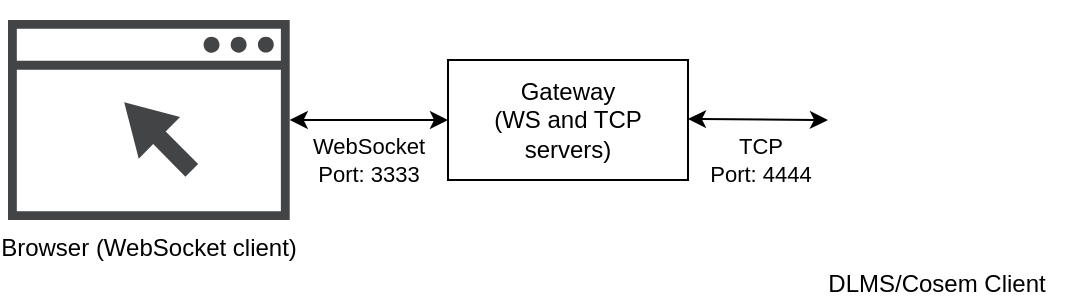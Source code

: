 <mxfile version="26.0.12">
  <diagram name="Page-1" id="1m2jZBPJEzqUt8Nwj3hK">
    <mxGraphModel dx="1283" dy="704" grid="1" gridSize="10" guides="1" tooltips="1" connect="1" arrows="1" fold="1" page="1" pageScale="1" pageWidth="827" pageHeight="1169" math="0" shadow="0">
      <root>
        <mxCell id="0" />
        <mxCell id="1" parent="0" />
        <mxCell id="r94vGo_zxpffKc517Hbt-1" value="Gateway&lt;div&gt;(WS and TCP servers)&lt;/div&gt;" style="rounded=0;whiteSpace=wrap;html=1;" vertex="1" parent="1">
          <mxGeometry x="350" y="330" width="120" height="60" as="geometry" />
        </mxCell>
        <mxCell id="r94vGo_zxpffKc517Hbt-4" value="" style="endArrow=classic;startArrow=classic;html=1;rounded=0;entryX=0;entryY=0.5;entryDx=0;entryDy=0;" edge="1" parent="1" source="r94vGo_zxpffKc517Hbt-7" target="r94vGo_zxpffKc517Hbt-1">
          <mxGeometry width="50" height="50" relative="1" as="geometry">
            <mxPoint x="290" y="360" as="sourcePoint" />
            <mxPoint x="320" y="350" as="targetPoint" />
          </mxGeometry>
        </mxCell>
        <mxCell id="r94vGo_zxpffKc517Hbt-9" value="WebSocket&lt;div&gt;Port: 3333&lt;/div&gt;" style="edgeLabel;html=1;align=center;verticalAlign=middle;resizable=0;points=[];" vertex="1" connectable="0" parent="r94vGo_zxpffKc517Hbt-4">
          <mxGeometry x="-0.1" y="-3" relative="1" as="geometry">
            <mxPoint x="3" y="17" as="offset" />
          </mxGeometry>
        </mxCell>
        <mxCell id="r94vGo_zxpffKc517Hbt-5" value="" style="endArrow=classic;startArrow=classic;html=1;rounded=0;" edge="1" parent="1">
          <mxGeometry width="50" height="50" relative="1" as="geometry">
            <mxPoint x="470" y="359.5" as="sourcePoint" />
            <mxPoint x="540" y="360" as="targetPoint" />
          </mxGeometry>
        </mxCell>
        <mxCell id="r94vGo_zxpffKc517Hbt-10" value="TCP&lt;div&gt;Port: 4444&lt;/div&gt;" style="edgeLabel;html=1;align=center;verticalAlign=middle;resizable=0;points=[];" vertex="1" connectable="0" parent="r94vGo_zxpffKc517Hbt-5">
          <mxGeometry x="0.029" y="-3" relative="1" as="geometry">
            <mxPoint y="17" as="offset" />
          </mxGeometry>
        </mxCell>
        <mxCell id="r94vGo_zxpffKc517Hbt-7" value="Browser (WebSocket client)" style="sketch=0;pointerEvents=1;shadow=0;dashed=0;html=1;strokeColor=none;fillColor=#434445;aspect=fixed;labelPosition=center;verticalLabelPosition=bottom;verticalAlign=top;align=center;outlineConnect=0;shape=mxgraph.vvd.web_browser;" vertex="1" parent="1">
          <mxGeometry x="130" y="310" width="140.85" height="100" as="geometry" />
        </mxCell>
        <mxCell id="r94vGo_zxpffKc517Hbt-8" value="DLMS/Cosem Client" style="shape=image;html=1;verticalAlign=top;verticalLabelPosition=bottom;labelBackgroundColor=#ffffff;imageAspect=0;aspect=fixed;image=https://cdn3.iconfinder.com/data/icons/UltimateGnome/128x128/mimetypes/application-x-ms-dos-executable.png" vertex="1" parent="1">
          <mxGeometry x="530" y="300" width="128" height="128" as="geometry" />
        </mxCell>
      </root>
    </mxGraphModel>
  </diagram>
</mxfile>
